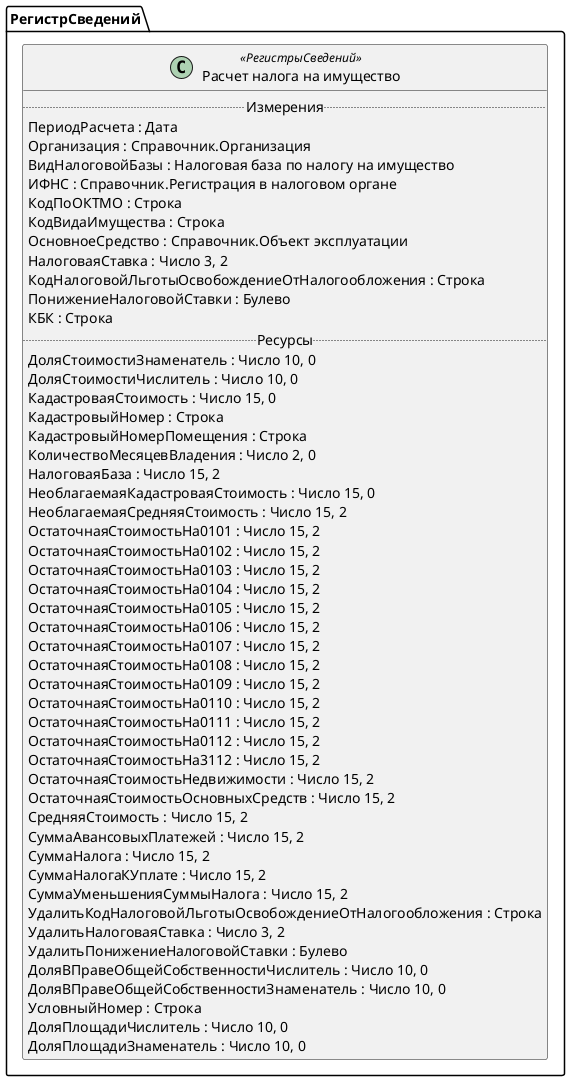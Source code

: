 ﻿@startuml РасчетНалогаНаИмущество
'!include templates.wsd
'..\include templates.wsd
class РегистрСведений.РасчетНалогаНаИмущество as "Расчет налога на имущество" <<РегистрыСведений>>
{
..Измерения..
ПериодРасчета : Дата
Организация : Справочник.Организация
ВидНалоговойБазы : Налоговая база по налогу на имущество
ИФНС : Справочник.Регистрация в налоговом органе
КодПоОКТМО : Строка
КодВидаИмущества : Строка
ОсновноеСредство : Справочник.Объект эксплуатации
НалоговаяСтавка : Число 3, 2
КодНалоговойЛьготыОсвобождениеОтНалогообложения : Строка
ПонижениеНалоговойСтавки : Булево
КБК : Строка
..Ресурсы..
ДоляСтоимостиЗнаменатель : Число 10, 0
ДоляСтоимостиЧислитель : Число 10, 0
КадастроваяСтоимость : Число 15, 0
КадастровыйНомер : Строка
КадастровыйНомерПомещения : Строка
КоличествоМесяцевВладения : Число 2, 0
НалоговаяБаза : Число 15, 2
НеоблагаемаяКадастроваяСтоимость : Число 15, 0
НеоблагаемаяСредняяСтоимость : Число 15, 2
ОстаточнаяСтоимостьНа0101 : Число 15, 2
ОстаточнаяСтоимостьНа0102 : Число 15, 2
ОстаточнаяСтоимостьНа0103 : Число 15, 2
ОстаточнаяСтоимостьНа0104 : Число 15, 2
ОстаточнаяСтоимостьНа0105 : Число 15, 2
ОстаточнаяСтоимостьНа0106 : Число 15, 2
ОстаточнаяСтоимостьНа0107 : Число 15, 2
ОстаточнаяСтоимостьНа0108 : Число 15, 2
ОстаточнаяСтоимостьНа0109 : Число 15, 2
ОстаточнаяСтоимостьНа0110 : Число 15, 2
ОстаточнаяСтоимостьНа0111 : Число 15, 2
ОстаточнаяСтоимостьНа0112 : Число 15, 2
ОстаточнаяСтоимостьНа3112 : Число 15, 2
ОстаточнаяСтоимостьНедвижимости : Число 15, 2
ОстаточнаяСтоимостьОсновныхСредств : Число 15, 2
СредняяСтоимость : Число 15, 2
СуммаАвансовыхПлатежей : Число 15, 2
СуммаНалога : Число 15, 2
СуммаНалогаКУплате : Число 15, 2
СуммаУменьшенияСуммыНалога : Число 15, 2
УдалитьКодНалоговойЛьготыОсвобождениеОтНалогообложения : Строка
УдалитьНалоговаяСтавка : Число 3, 2
УдалитьПонижениеНалоговойСтавки : Булево
ДоляВПравеОбщейСобственностиЧислитель : Число 10, 0
ДоляВПравеОбщейСобственностиЗнаменатель : Число 10, 0
УсловныйНомер : Строка
ДоляПлощадиЧислитель : Число 10, 0
ДоляПлощадиЗнаменатель : Число 10, 0
}
@enduml
